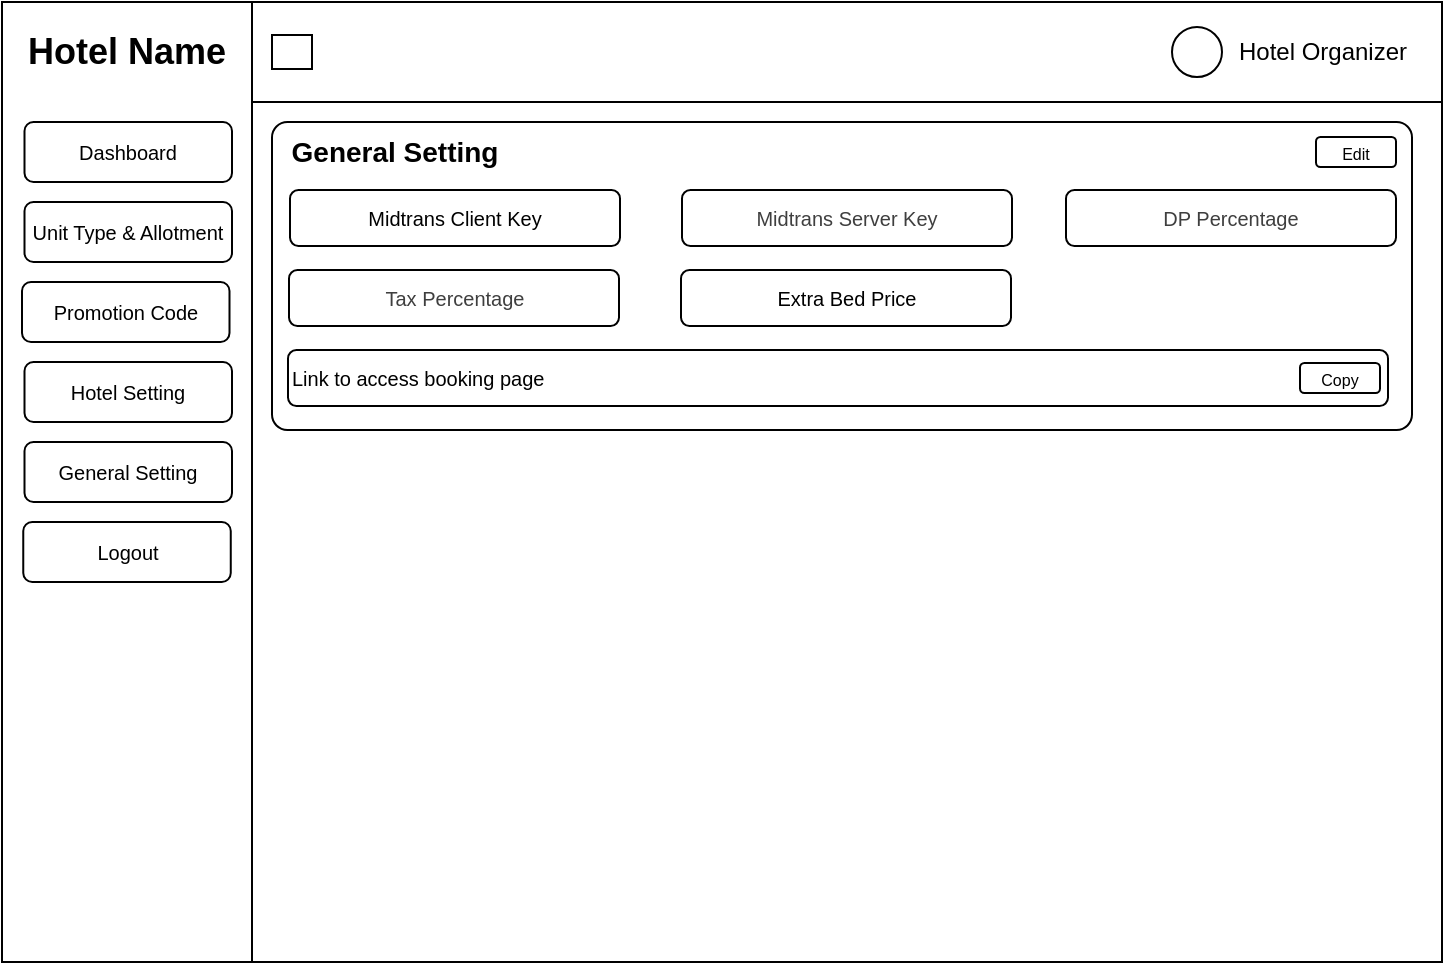 <mxfile>
    <diagram id="blG3VuQAV5RGcGz0Mn1P" name="Page-1">
        <mxGraphModel dx="1222" dy="639" grid="0" gridSize="10" guides="1" tooltips="1" connect="1" arrows="1" fold="1" page="1" pageScale="1" pageWidth="850" pageHeight="1100" math="0" shadow="0">
            <root>
                <mxCell id="0"/>
                <mxCell id="1" parent="0"/>
                <mxCell id="2" value="" style="rounded=0;whiteSpace=wrap;html=1;" vertex="1" parent="1">
                    <mxGeometry x="85" y="48" width="720" height="480" as="geometry"/>
                </mxCell>
                <mxCell id="3" value="" style="rounded=0;whiteSpace=wrap;html=1;" vertex="1" parent="1">
                    <mxGeometry x="85" y="48" width="125" height="480" as="geometry"/>
                </mxCell>
                <mxCell id="4" value="" style="rounded=0;whiteSpace=wrap;html=1;" vertex="1" parent="1">
                    <mxGeometry x="210" y="48" width="595" height="50" as="geometry"/>
                </mxCell>
                <mxCell id="5" value="Hotel Name" style="text;html=1;align=center;verticalAlign=middle;whiteSpace=wrap;rounded=0;fontSize=18;fontStyle=1" vertex="1" parent="1">
                    <mxGeometry x="96.25" y="58" width="102.5" height="30" as="geometry"/>
                </mxCell>
                <mxCell id="6" value="" style="group" vertex="1" connectable="0" parent="1">
                    <mxGeometry x="670" y="58" width="130" height="30" as="geometry"/>
                </mxCell>
                <mxCell id="7" value="" style="ellipse;whiteSpace=wrap;html=1;aspect=fixed;" vertex="1" parent="6">
                    <mxGeometry y="2.5" width="25" height="25" as="geometry"/>
                </mxCell>
                <mxCell id="8" value="Hotel Organizer" style="text;html=1;align=center;verticalAlign=middle;resizable=0;points=[];autosize=1;strokeColor=none;fillColor=none;" vertex="1" parent="6">
                    <mxGeometry x="20" width="110" height="30" as="geometry"/>
                </mxCell>
                <mxCell id="9" value="" style="rounded=0;whiteSpace=wrap;html=1;" vertex="1" parent="1">
                    <mxGeometry x="220" y="64.5" width="20" height="17" as="geometry"/>
                </mxCell>
                <mxCell id="10" value="Dashboard" style="rounded=1;whiteSpace=wrap;html=1;fontSize=10;" vertex="1" parent="1">
                    <mxGeometry x="96.25" y="108" width="103.75" height="30" as="geometry"/>
                </mxCell>
                <mxCell id="11" value="&lt;font style=&quot;font-size: 10px;&quot;&gt;Unit Type &amp;amp; Allotment&lt;/font&gt;" style="rounded=1;whiteSpace=wrap;html=1;" vertex="1" parent="1">
                    <mxGeometry x="96.25" y="148" width="103.75" height="30" as="geometry"/>
                </mxCell>
                <mxCell id="12" value="&lt;font style=&quot;font-size: 10px;&quot;&gt;Promotion Code&lt;/font&gt;" style="rounded=1;whiteSpace=wrap;html=1;" vertex="1" parent="1">
                    <mxGeometry x="95" y="188" width="103.75" height="30" as="geometry"/>
                </mxCell>
                <mxCell id="13" value="&lt;font style=&quot;font-size: 10px;&quot;&gt;General Setting&lt;/font&gt;" style="rounded=1;whiteSpace=wrap;html=1;" vertex="1" parent="1">
                    <mxGeometry x="96.25" y="268" width="103.75" height="30" as="geometry"/>
                </mxCell>
                <mxCell id="14" value="&lt;font style=&quot;font-size: 10px;&quot;&gt;Hotel Setting&lt;/font&gt;" style="rounded=1;whiteSpace=wrap;html=1;" vertex="1" parent="1">
                    <mxGeometry x="96.25" y="228" width="103.75" height="30" as="geometry"/>
                </mxCell>
                <mxCell id="15" value="&lt;font style=&quot;font-size: 10px;&quot;&gt;Logout&lt;/font&gt;" style="rounded=1;whiteSpace=wrap;html=1;" vertex="1" parent="1">
                    <mxGeometry x="95.63" y="308" width="103.75" height="30" as="geometry"/>
                </mxCell>
                <mxCell id="16" value="" style="rounded=1;whiteSpace=wrap;html=1;arcSize=5;" vertex="1" parent="1">
                    <mxGeometry x="220" y="108" width="570" height="154" as="geometry"/>
                </mxCell>
                <mxCell id="17" value="&lt;font style=&quot;font-size: 14px;&quot;&gt;&lt;b&gt;General Setting&lt;/b&gt;&lt;/font&gt;" style="text;html=1;align=center;verticalAlign=middle;resizable=0;points=[];autosize=1;strokeColor=none;fillColor=none;" vertex="1" parent="1">
                    <mxGeometry x="220" y="108" width="121" height="29" as="geometry"/>
                </mxCell>
                <mxCell id="18" value="&lt;font style=&quot;font-size: 8px;&quot;&gt;Edit&lt;/font&gt;" style="rounded=1;whiteSpace=wrap;html=1;" vertex="1" parent="1">
                    <mxGeometry x="742" y="115.5" width="40" height="15" as="geometry"/>
                </mxCell>
                <mxCell id="19" value="&lt;font style=&quot;font-size: 10px;&quot;&gt;Midtrans Client Key&lt;/font&gt;" style="rounded=1;whiteSpace=wrap;html=1;align=center;" vertex="1" parent="1">
                    <mxGeometry x="229" y="142" width="165" height="28" as="geometry"/>
                </mxCell>
                <mxCell id="20" value="&lt;span style=&quot;color: rgb(63, 63, 63); font-size: 10px;&quot;&gt;Midtrans Server Key&lt;/span&gt;" style="rounded=1;whiteSpace=wrap;html=1;" vertex="1" parent="1">
                    <mxGeometry x="425" y="142" width="165" height="28" as="geometry"/>
                </mxCell>
                <mxCell id="21" value="&lt;span style=&quot;color: rgb(63, 63, 63); font-size: 10px; text-align: left;&quot;&gt;DP Percentage&lt;/span&gt;" style="rounded=1;whiteSpace=wrap;html=1;" vertex="1" parent="1">
                    <mxGeometry x="617" y="142" width="165" height="28" as="geometry"/>
                </mxCell>
                <mxCell id="22" value="&lt;span style=&quot;color: rgb(63, 63, 63); font-size: 10px; text-align: left;&quot;&gt;Tax Percentage&lt;/span&gt;" style="rounded=1;whiteSpace=wrap;html=1;" vertex="1" parent="1">
                    <mxGeometry x="228.5" y="182" width="165" height="28" as="geometry"/>
                </mxCell>
                <mxCell id="23" value="&lt;div style=&quot;text-align: left;&quot;&gt;&lt;span style=&quot;background-color: transparent; font-size: 10px;&quot;&gt;Extra Bed Price&lt;/span&gt;&lt;/div&gt;" style="rounded=1;whiteSpace=wrap;html=1;" vertex="1" parent="1">
                    <mxGeometry x="424.5" y="182" width="165" height="28" as="geometry"/>
                </mxCell>
                <mxCell id="25" value="&lt;font style=&quot;font-size: 10px;&quot;&gt;Link to access booking page&lt;/font&gt;" style="rounded=1;whiteSpace=wrap;html=1;align=left;" vertex="1" parent="1">
                    <mxGeometry x="228" y="222" width="550" height="28" as="geometry"/>
                </mxCell>
                <mxCell id="27" value="&lt;font style=&quot;font-size: 8px;&quot;&gt;Copy&lt;/font&gt;" style="rounded=1;whiteSpace=wrap;html=1;" vertex="1" parent="1">
                    <mxGeometry x="734" y="228.5" width="40" height="15" as="geometry"/>
                </mxCell>
            </root>
        </mxGraphModel>
    </diagram>
</mxfile>